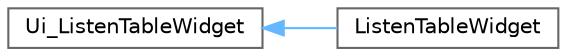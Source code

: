 digraph "类继承关系图"
{
 // LATEX_PDF_SIZE
  bgcolor="transparent";
  edge [fontname=Helvetica,fontsize=10,labelfontname=Helvetica,labelfontsize=10];
  node [fontname=Helvetica,fontsize=10,shape=box,height=0.2,width=0.4];
  rankdir="LR";
  Node0 [id="Node000000",label="Ui_ListenTableWidget",height=0.2,width=0.4,color="grey40", fillcolor="white", style="filled",URL="$class_ui___listen_table_widget.html",tooltip=" "];
  Node0 -> Node1 [id="edge488_Node000000_Node000001",dir="back",color="steelblue1",style="solid",tooltip=" "];
  Node1 [id="Node000001",label="ListenTableWidget",height=0.2,width=0.4,color="grey40", fillcolor="white", style="filled",URL="$class_ui_1_1_listen_table_widget.html",tooltip=" "];
}

